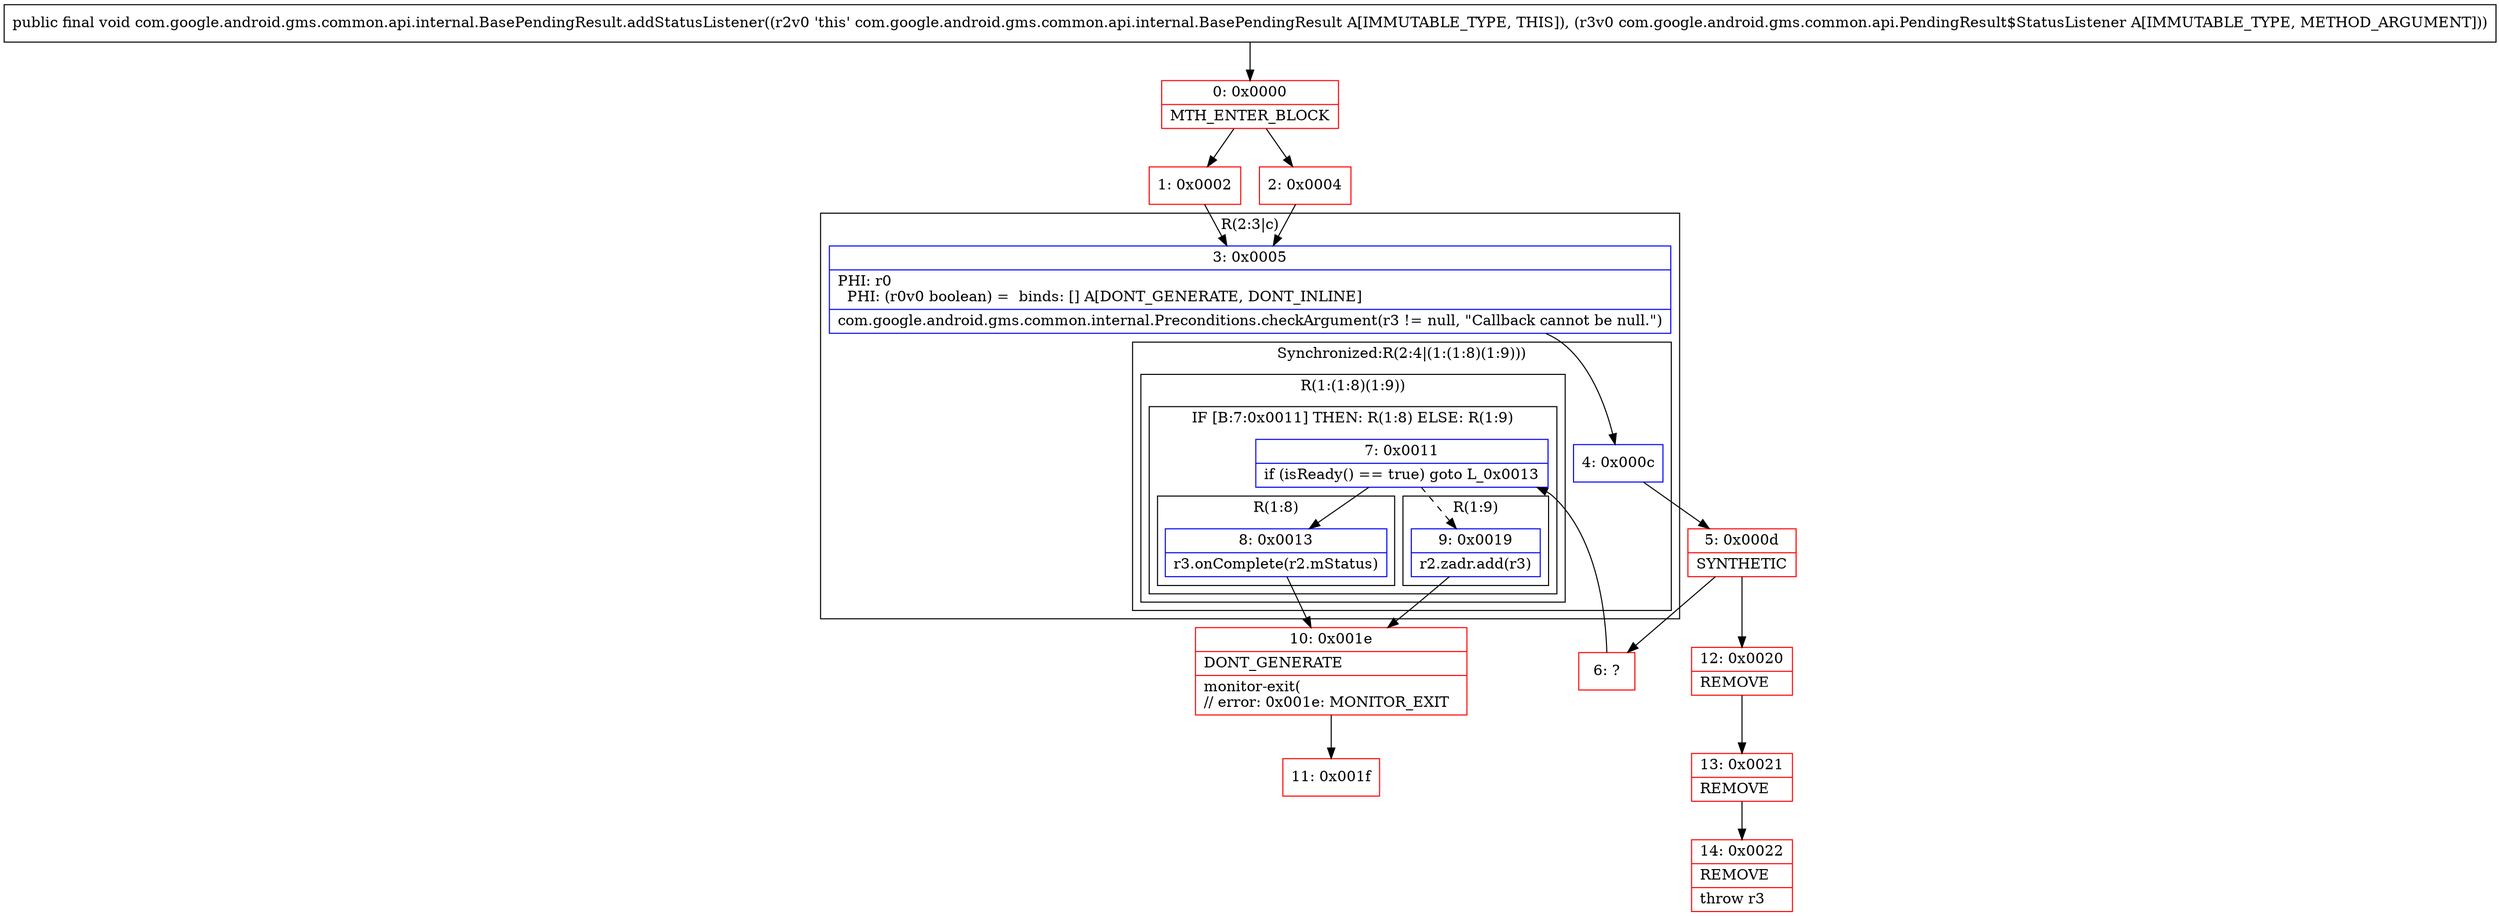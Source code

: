 digraph "CFG forcom.google.android.gms.common.api.internal.BasePendingResult.addStatusListener(Lcom\/google\/android\/gms\/common\/api\/PendingResult$StatusListener;)V" {
subgraph cluster_Region_1725632717 {
label = "R(2:3|c)";
node [shape=record,color=blue];
Node_3 [shape=record,label="{3\:\ 0x0005|PHI: r0 \l  PHI: (r0v0 boolean) =  binds: [] A[DONT_GENERATE, DONT_INLINE]\l|com.google.android.gms.common.internal.Preconditions.checkArgument(r3 != null, \"Callback cannot be null.\")\l}"];
subgraph cluster_SynchronizedRegion_315486790 {
label = "Synchronized:R(2:4|(1:(1:8)(1:9)))";
node [shape=record,color=blue];
Node_4 [shape=record,label="{4\:\ 0x000c}"];
subgraph cluster_Region_1396783575 {
label = "R(1:(1:8)(1:9))";
node [shape=record,color=blue];
subgraph cluster_IfRegion_611418297 {
label = "IF [B:7:0x0011] THEN: R(1:8) ELSE: R(1:9)";
node [shape=record,color=blue];
Node_7 [shape=record,label="{7\:\ 0x0011|if (isReady() == true) goto L_0x0013\l}"];
subgraph cluster_Region_445817218 {
label = "R(1:8)";
node [shape=record,color=blue];
Node_8 [shape=record,label="{8\:\ 0x0013|r3.onComplete(r2.mStatus)\l}"];
}
subgraph cluster_Region_1731211092 {
label = "R(1:9)";
node [shape=record,color=blue];
Node_9 [shape=record,label="{9\:\ 0x0019|r2.zadr.add(r3)\l}"];
}
}
}
}
}
Node_0 [shape=record,color=red,label="{0\:\ 0x0000|MTH_ENTER_BLOCK\l}"];
Node_1 [shape=record,color=red,label="{1\:\ 0x0002}"];
Node_2 [shape=record,color=red,label="{2\:\ 0x0004}"];
Node_5 [shape=record,color=red,label="{5\:\ 0x000d|SYNTHETIC\l}"];
Node_6 [shape=record,color=red,label="{6\:\ ?}"];
Node_10 [shape=record,color=red,label="{10\:\ 0x001e|DONT_GENERATE\l|monitor\-exit(\l\/\/ error: 0x001e: MONITOR_EXIT  \l}"];
Node_11 [shape=record,color=red,label="{11\:\ 0x001f}"];
Node_12 [shape=record,color=red,label="{12\:\ 0x0020|REMOVE\l}"];
Node_13 [shape=record,color=red,label="{13\:\ 0x0021|REMOVE\l}"];
Node_14 [shape=record,color=red,label="{14\:\ 0x0022|REMOVE\l|throw r3\l}"];
MethodNode[shape=record,label="{public final void com.google.android.gms.common.api.internal.BasePendingResult.addStatusListener((r2v0 'this' com.google.android.gms.common.api.internal.BasePendingResult A[IMMUTABLE_TYPE, THIS]), (r3v0 com.google.android.gms.common.api.PendingResult$StatusListener A[IMMUTABLE_TYPE, METHOD_ARGUMENT])) }"];
MethodNode -> Node_0;
Node_3 -> Node_4;
Node_4 -> Node_5;
Node_7 -> Node_8;
Node_7 -> Node_9[style=dashed];
Node_8 -> Node_10;
Node_9 -> Node_10;
Node_0 -> Node_1;
Node_0 -> Node_2;
Node_1 -> Node_3;
Node_2 -> Node_3;
Node_5 -> Node_6;
Node_5 -> Node_12;
Node_6 -> Node_7;
Node_10 -> Node_11;
Node_12 -> Node_13;
Node_13 -> Node_14;
}

